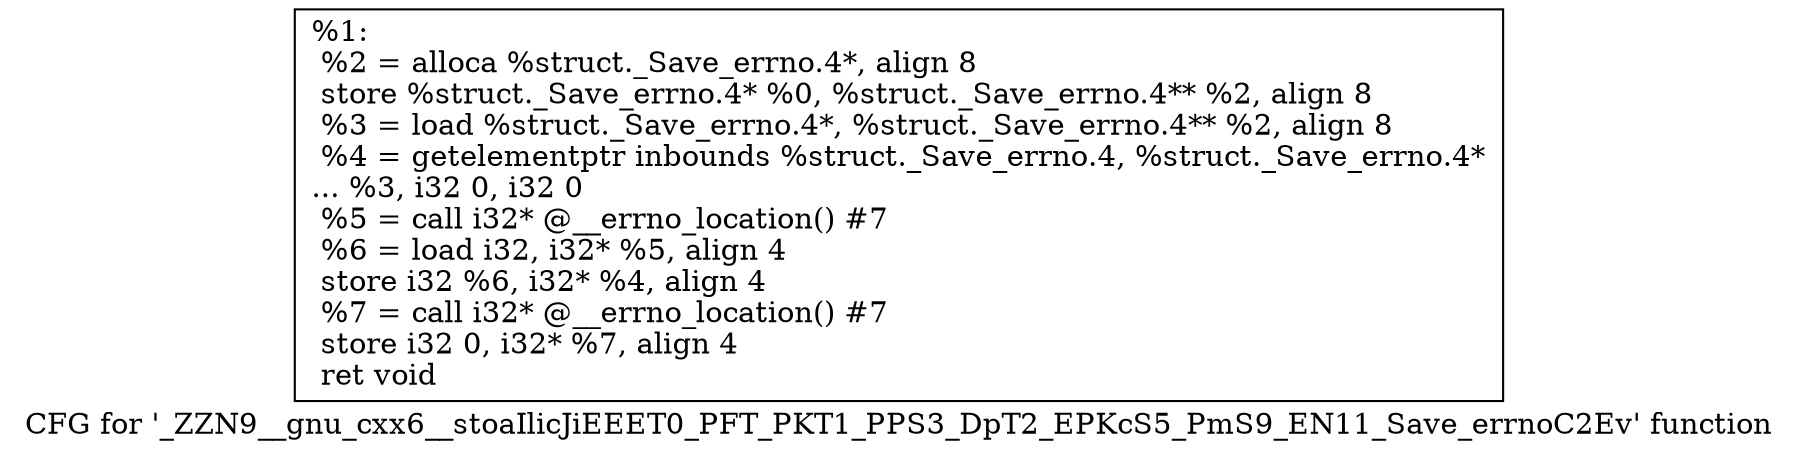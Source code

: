 digraph "CFG for '_ZZN9__gnu_cxx6__stoaIlicJiEEET0_PFT_PKT1_PPS3_DpT2_EPKcS5_PmS9_EN11_Save_errnoC2Ev' function" {
	label="CFG for '_ZZN9__gnu_cxx6__stoaIlicJiEEET0_PFT_PKT1_PPS3_DpT2_EPKcS5_PmS9_EN11_Save_errnoC2Ev' function";

	Node0x2076720 [shape=record,label="{%1:\l  %2 = alloca %struct._Save_errno.4*, align 8\l  store %struct._Save_errno.4* %0, %struct._Save_errno.4** %2, align 8\l  %3 = load %struct._Save_errno.4*, %struct._Save_errno.4** %2, align 8\l  %4 = getelementptr inbounds %struct._Save_errno.4, %struct._Save_errno.4*\l... %3, i32 0, i32 0\l  %5 = call i32* @__errno_location() #7\l  %6 = load i32, i32* %5, align 4\l  store i32 %6, i32* %4, align 4\l  %7 = call i32* @__errno_location() #7\l  store i32 0, i32* %7, align 4\l  ret void\l}"];
}
